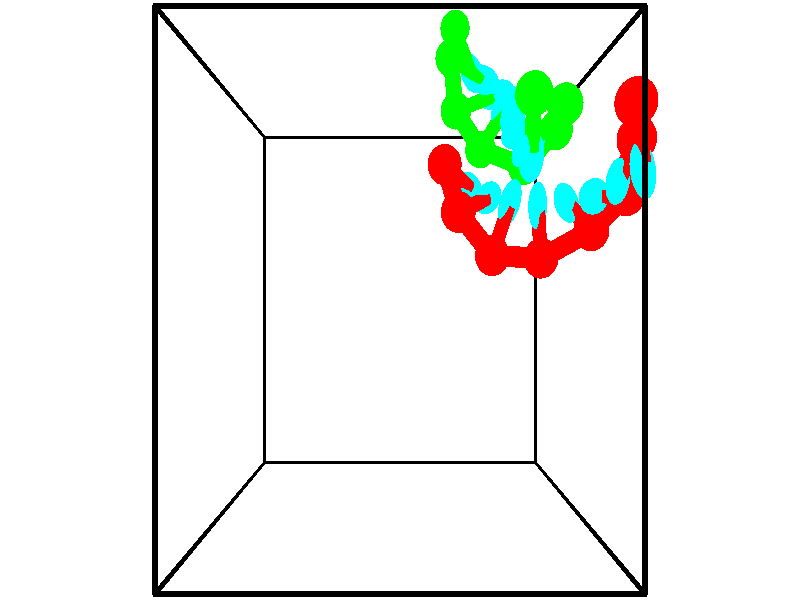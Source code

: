 // switches for output
#declare DRAW_BASES = 1; // possible values are 0, 1; only relevant for DNA ribbons
#declare DRAW_BASES_TYPE = 3; // possible values are 1, 2, 3; only relevant for DNA ribbons
#declare DRAW_FOG = 0; // set to 1 to enable fog

#include "colors.inc"

#include "transforms.inc"
background { rgb <1, 1, 1>}

#default {
   normal{
       ripples 0.25
       frequency 0.20
       turbulence 0.2
       lambda 5
   }
	finish {
		phong 0.1
		phong_size 40.
	}
}

// original window dimensions: 1024x640


// camera settings

camera {
	sky <-0, 1, 0>
	up <-0, 1, 0>
	right 1.6 * <1, 0, 0>
	location <2.5, 2.5, 11.1562>
	look_at <2.5, 2.5, 2.5>
	direction <0, 0, -8.6562>
	angle 67.0682
}


# declare cpy_camera_pos = <2.5, 2.5, 11.1562>;
# if (DRAW_FOG = 1)
fog {
	fog_type 2
	up vnormalize(cpy_camera_pos)
	color rgbt<1,1,1,0.3>
	distance 1e-5
	fog_alt 3e-3
	fog_offset 4
}
# end


// LIGHTS

# declare lum = 6;
global_settings {
	ambient_light rgb lum * <0.05, 0.05, 0.05>
	max_trace_level 15
}# declare cpy_direct_light_amount = 0.25;
light_source
{	1000 * <-1, -1, 1>,
	rgb lum * cpy_direct_light_amount
	parallel
}

light_source
{	1000 * <1, 1, -1>,
	rgb lum * cpy_direct_light_amount
	parallel
}

// strand 0

// nucleotide -1

// particle -1
sphere {
	<5.376850, 4.512064, 3.801823> 0.250000
	pigment { color rgbt <1,0,0,0> }
	no_shadow
}
cylinder {
	<5.415199, 4.114563, 3.824677>,  <5.438209, 3.876062, 3.838388>, 0.100000
	pigment { color rgbt <1,0,0,0> }
	no_shadow
}
cylinder {
	<5.415199, 4.114563, 3.824677>,  <5.376850, 4.512064, 3.801823>, 0.100000
	pigment { color rgbt <1,0,0,0> }
	no_shadow
}

// particle -1
sphere {
	<5.415199, 4.114563, 3.824677> 0.100000
	pigment { color rgbt <1,0,0,0> }
	no_shadow
}
sphere {
	0, 1
	scale<0.080000,0.200000,0.300000>
	matrix <-0.429355, -0.093070, -0.898327,
		0.898033, 0.061595, -0.435595,
		0.095873, -0.993752, 0.057133,
		5.443961, 3.816437, 3.841817>
	pigment { color rgbt <0,1,1,0> }
	no_shadow
}
cylinder {
	<5.623439, 4.271287, 3.189940>,  <5.376850, 4.512064, 3.801823>, 0.130000
	pigment { color rgbt <1,0,0,0> }
	no_shadow
}

// nucleotide -1

// particle -1
sphere {
	<5.623439, 4.271287, 3.189940> 0.250000
	pigment { color rgbt <1,0,0,0> }
	no_shadow
}
cylinder {
	<5.418297, 3.977211, 3.367241>,  <5.295211, 3.800765, 3.473622>, 0.100000
	pigment { color rgbt <1,0,0,0> }
	no_shadow
}
cylinder {
	<5.418297, 3.977211, 3.367241>,  <5.623439, 4.271287, 3.189940>, 0.100000
	pigment { color rgbt <1,0,0,0> }
	no_shadow
}

// particle -1
sphere {
	<5.418297, 3.977211, 3.367241> 0.100000
	pigment { color rgbt <1,0,0,0> }
	no_shadow
}
sphere {
	0, 1
	scale<0.080000,0.200000,0.300000>
	matrix <-0.606643, -0.054966, -0.793072,
		0.607423, -0.675628, -0.417809,
		-0.512856, -0.735191, 0.443253,
		5.264440, 3.756654, 3.500217>
	pigment { color rgbt <0,1,1,0> }
	no_shadow
}
cylinder {
	<5.653461, 3.723044, 2.750892>,  <5.623439, 4.271287, 3.189940>, 0.130000
	pigment { color rgbt <1,0,0,0> }
	no_shadow
}

// nucleotide -1

// particle -1
sphere {
	<5.653461, 3.723044, 2.750892> 0.250000
	pigment { color rgbt <1,0,0,0> }
	no_shadow
}
cylinder {
	<5.325333, 3.679031, 2.975380>,  <5.128456, 3.652624, 3.110072>, 0.100000
	pigment { color rgbt <1,0,0,0> }
	no_shadow
}
cylinder {
	<5.325333, 3.679031, 2.975380>,  <5.653461, 3.723044, 2.750892>, 0.100000
	pigment { color rgbt <1,0,0,0> }
	no_shadow
}

// particle -1
sphere {
	<5.325333, 3.679031, 2.975380> 0.100000
	pigment { color rgbt <1,0,0,0> }
	no_shadow
}
sphere {
	0, 1
	scale<0.080000,0.200000,0.300000>
	matrix <-0.571903, 0.158802, -0.804804,
		-0.000571, -0.981160, -0.193195,
		-0.820321, -0.110029, 0.561219,
		5.079237, 3.646022, 3.143746>
	pigment { color rgbt <0,1,1,0> }
	no_shadow
}
cylinder {
	<5.273459, 3.339119, 2.402189>,  <5.653461, 3.723044, 2.750892>, 0.130000
	pigment { color rgbt <1,0,0,0> }
	no_shadow
}

// nucleotide -1

// particle -1
sphere {
	<5.273459, 3.339119, 2.402189> 0.250000
	pigment { color rgbt <1,0,0,0> }
	no_shadow
}
cylinder {
	<5.002029, 3.496315, 2.650414>,  <4.839171, 3.590632, 2.799348>, 0.100000
	pigment { color rgbt <1,0,0,0> }
	no_shadow
}
cylinder {
	<5.002029, 3.496315, 2.650414>,  <5.273459, 3.339119, 2.402189>, 0.100000
	pigment { color rgbt <1,0,0,0> }
	no_shadow
}

// particle -1
sphere {
	<5.002029, 3.496315, 2.650414> 0.100000
	pigment { color rgbt <1,0,0,0> }
	no_shadow
}
sphere {
	0, 1
	scale<0.080000,0.200000,0.300000>
	matrix <-0.642828, 0.091046, -0.760580,
		-0.355399, -0.915025, 0.190843,
		-0.678574, 0.392989, 0.620561,
		4.798457, 3.614212, 2.836582>
	pigment { color rgbt <0,1,1,0> }
	no_shadow
}
cylinder {
	<4.584253, 3.013906, 2.230333>,  <5.273459, 3.339119, 2.402189>, 0.130000
	pigment { color rgbt <1,0,0,0> }
	no_shadow
}

// nucleotide -1

// particle -1
sphere {
	<4.584253, 3.013906, 2.230333> 0.250000
	pigment { color rgbt <1,0,0,0> }
	no_shadow
}
cylinder {
	<4.512962, 3.355606, 2.425674>,  <4.470188, 3.560627, 2.542879>, 0.100000
	pigment { color rgbt <1,0,0,0> }
	no_shadow
}
cylinder {
	<4.512962, 3.355606, 2.425674>,  <4.584253, 3.013906, 2.230333>, 0.100000
	pigment { color rgbt <1,0,0,0> }
	no_shadow
}

// particle -1
sphere {
	<4.512962, 3.355606, 2.425674> 0.100000
	pigment { color rgbt <1,0,0,0> }
	no_shadow
}
sphere {
	0, 1
	scale<0.080000,0.200000,0.300000>
	matrix <-0.692360, 0.243786, -0.679122,
		-0.699195, -0.459154, 0.548000,
		-0.178227, 0.854252, 0.488354,
		4.459494, 3.611881, 2.572181>
	pigment { color rgbt <0,1,1,0> }
	no_shadow
}
cylinder {
	<3.849661, 3.041547, 2.319246>,  <4.584253, 3.013906, 2.230333>, 0.130000
	pigment { color rgbt <1,0,0,0> }
	no_shadow
}

// nucleotide -1

// particle -1
sphere {
	<3.849661, 3.041547, 2.319246> 0.250000
	pigment { color rgbt <1,0,0,0> }
	no_shadow
}
cylinder {
	<4.000259, 3.411987, 2.309563>,  <4.090619, 3.634252, 2.303753>, 0.100000
	pigment { color rgbt <1,0,0,0> }
	no_shadow
}
cylinder {
	<4.000259, 3.411987, 2.309563>,  <3.849661, 3.041547, 2.319246>, 0.100000
	pigment { color rgbt <1,0,0,0> }
	no_shadow
}

// particle -1
sphere {
	<4.000259, 3.411987, 2.309563> 0.100000
	pigment { color rgbt <1,0,0,0> }
	no_shadow
}
sphere {
	0, 1
	scale<0.080000,0.200000,0.300000>
	matrix <-0.604316, 0.225704, -0.764107,
		-0.702177, 0.302313, 0.644635,
		0.376496, 0.926102, -0.024209,
		4.113208, 3.689818, 2.302300>
	pigment { color rgbt <0,1,1,0> }
	no_shadow
}
cylinder {
	<3.340304, 3.557444, 2.446648>,  <3.849661, 3.041547, 2.319246>, 0.130000
	pigment { color rgbt <1,0,0,0> }
	no_shadow
}

// nucleotide -1

// particle -1
sphere {
	<3.340304, 3.557444, 2.446648> 0.250000
	pigment { color rgbt <1,0,0,0> }
	no_shadow
}
cylinder {
	<3.624489, 3.689629, 2.198120>,  <3.795000, 3.768939, 2.049004>, 0.100000
	pigment { color rgbt <1,0,0,0> }
	no_shadow
}
cylinder {
	<3.624489, 3.689629, 2.198120>,  <3.340304, 3.557444, 2.446648>, 0.100000
	pigment { color rgbt <1,0,0,0> }
	no_shadow
}

// particle -1
sphere {
	<3.624489, 3.689629, 2.198120> 0.100000
	pigment { color rgbt <1,0,0,0> }
	no_shadow
}
sphere {
	0, 1
	scale<0.080000,0.200000,0.300000>
	matrix <-0.690434, 0.156475, -0.706270,
		-0.136174, 0.930758, 0.339331,
		0.710463, 0.330461, -0.621319,
		3.837628, 3.788767, 2.011724>
	pigment { color rgbt <0,1,1,0> }
	no_shadow
}
cylinder {
	<3.157578, 4.162696, 2.254720>,  <3.340304, 3.557444, 2.446648>, 0.130000
	pigment { color rgbt <1,0,0,0> }
	no_shadow
}

// nucleotide -1

// particle -1
sphere {
	<3.157578, 4.162696, 2.254720> 0.250000
	pigment { color rgbt <1,0,0,0> }
	no_shadow
}
cylinder {
	<3.411926, 4.033371, 1.974396>,  <3.564536, 3.955776, 1.806201>, 0.100000
	pigment { color rgbt <1,0,0,0> }
	no_shadow
}
cylinder {
	<3.411926, 4.033371, 1.974396>,  <3.157578, 4.162696, 2.254720>, 0.100000
	pigment { color rgbt <1,0,0,0> }
	no_shadow
}

// particle -1
sphere {
	<3.411926, 4.033371, 1.974396> 0.100000
	pigment { color rgbt <1,0,0,0> }
	no_shadow
}
sphere {
	0, 1
	scale<0.080000,0.200000,0.300000>
	matrix <-0.712465, 0.103235, -0.694072,
		0.296750, 0.940645, -0.164704,
		0.635872, -0.323312, -0.700811,
		3.602688, 3.936377, 1.764152>
	pigment { color rgbt <0,1,1,0> }
	no_shadow
}
// strand 1

// nucleotide -1

// particle -1
sphere {
	<3.448089, 6.401628, 0.749011> 0.250000
	pigment { color rgbt <0,1,0,0> }
	no_shadow
}
cylinder {
	<3.633823, 6.078247, 0.604347>,  <3.745264, 5.884218, 0.517549>, 0.100000
	pigment { color rgbt <0,1,0,0> }
	no_shadow
}
cylinder {
	<3.633823, 6.078247, 0.604347>,  <3.448089, 6.401628, 0.749011>, 0.100000
	pigment { color rgbt <0,1,0,0> }
	no_shadow
}

// particle -1
sphere {
	<3.633823, 6.078247, 0.604347> 0.100000
	pigment { color rgbt <0,1,0,0> }
	no_shadow
}
sphere {
	0, 1
	scale<0.080000,0.200000,0.300000>
	matrix <0.292886, -0.245205, 0.924171,
		-0.835829, -0.535050, 0.122927,
		0.464335, -0.808453, -0.361658,
		3.773124, 5.835711, 0.495850>
	pigment { color rgbt <0,1,1,0> }
	no_shadow
}
cylinder {
	<3.332994, 5.815252, 1.234299>,  <3.448089, 6.401628, 0.749011>, 0.130000
	pigment { color rgbt <0,1,0,0> }
	no_shadow
}

// nucleotide -1

// particle -1
sphere {
	<3.332994, 5.815252, 1.234299> 0.250000
	pigment { color rgbt <0,1,0,0> }
	no_shadow
}
cylinder {
	<3.669437, 5.695297, 1.054253>,  <3.871304, 5.623324, 0.946225>, 0.100000
	pigment { color rgbt <0,1,0,0> }
	no_shadow
}
cylinder {
	<3.669437, 5.695297, 1.054253>,  <3.332994, 5.815252, 1.234299>, 0.100000
	pigment { color rgbt <0,1,0,0> }
	no_shadow
}

// particle -1
sphere {
	<3.669437, 5.695297, 1.054253> 0.100000
	pigment { color rgbt <0,1,0,0> }
	no_shadow
}
sphere {
	0, 1
	scale<0.080000,0.200000,0.300000>
	matrix <0.201130, -0.599110, 0.774993,
		-0.502080, -0.742385, -0.443600,
		0.841108, -0.299887, -0.450117,
		3.921770, 5.605331, 0.919218>
	pigment { color rgbt <0,1,1,0> }
	no_shadow
}
cylinder {
	<3.420914, 5.099461, 1.203813>,  <3.332994, 5.815252, 1.234299>, 0.130000
	pigment { color rgbt <0,1,0,0> }
	no_shadow
}

// nucleotide -1

// particle -1
sphere {
	<3.420914, 5.099461, 1.203813> 0.250000
	pigment { color rgbt <0,1,0,0> }
	no_shadow
}
cylinder {
	<3.801201, 5.223282, 1.210915>,  <4.029373, 5.297575, 1.215176>, 0.100000
	pigment { color rgbt <0,1,0,0> }
	no_shadow
}
cylinder {
	<3.801201, 5.223282, 1.210915>,  <3.420914, 5.099461, 1.203813>, 0.100000
	pigment { color rgbt <0,1,0,0> }
	no_shadow
}

// particle -1
sphere {
	<3.801201, 5.223282, 1.210915> 0.100000
	pigment { color rgbt <0,1,0,0> }
	no_shadow
}
sphere {
	0, 1
	scale<0.080000,0.200000,0.300000>
	matrix <0.178591, -0.593512, 0.784760,
		0.253462, -0.742914, -0.619545,
		0.950717, 0.309552, 0.017755,
		4.086416, 5.316147, 1.216241>
	pigment { color rgbt <0,1,1,0> }
	no_shadow
}
cylinder {
	<3.826658, 4.563725, 1.202054>,  <3.420914, 5.099461, 1.203813>, 0.130000
	pigment { color rgbt <0,1,0,0> }
	no_shadow
}

// nucleotide -1

// particle -1
sphere {
	<3.826658, 4.563725, 1.202054> 0.250000
	pigment { color rgbt <0,1,0,0> }
	no_shadow
}
cylinder {
	<4.034901, 4.851013, 1.386719>,  <4.159846, 5.023386, 1.497517>, 0.100000
	pigment { color rgbt <0,1,0,0> }
	no_shadow
}
cylinder {
	<4.034901, 4.851013, 1.386719>,  <3.826658, 4.563725, 1.202054>, 0.100000
	pigment { color rgbt <0,1,0,0> }
	no_shadow
}

// particle -1
sphere {
	<4.034901, 4.851013, 1.386719> 0.100000
	pigment { color rgbt <0,1,0,0> }
	no_shadow
}
sphere {
	0, 1
	scale<0.080000,0.200000,0.300000>
	matrix <0.077863, -0.578400, 0.812029,
		0.850240, -0.386800, -0.357041,
		0.520605, 0.718220, 0.461661,
		4.191082, 5.066479, 1.525217>
	pigment { color rgbt <0,1,1,0> }
	no_shadow
}
cylinder {
	<4.500608, 4.300538, 1.394730>,  <3.826658, 4.563725, 1.202054>, 0.130000
	pigment { color rgbt <0,1,0,0> }
	no_shadow
}

// nucleotide -1

// particle -1
sphere {
	<4.500608, 4.300538, 1.394730> 0.250000
	pigment { color rgbt <0,1,0,0> }
	no_shadow
}
cylinder {
	<4.354713, 4.566666, 1.655289>,  <4.267176, 4.726342, 1.811624>, 0.100000
	pigment { color rgbt <0,1,0,0> }
	no_shadow
}
cylinder {
	<4.354713, 4.566666, 1.655289>,  <4.500608, 4.300538, 1.394730>, 0.100000
	pigment { color rgbt <0,1,0,0> }
	no_shadow
}

// particle -1
sphere {
	<4.354713, 4.566666, 1.655289> 0.100000
	pigment { color rgbt <0,1,0,0> }
	no_shadow
}
sphere {
	0, 1
	scale<0.080000,0.200000,0.300000>
	matrix <0.232261, -0.612466, 0.755606,
		0.901677, 0.426892, 0.068862,
		-0.364738, 0.665319, 0.651397,
		4.245292, 4.766261, 1.850708>
	pigment { color rgbt <0,1,1,0> }
	no_shadow
}
cylinder {
	<4.897313, 4.673207, 1.877573>,  <4.500608, 4.300538, 1.394730>, 0.130000
	pigment { color rgbt <0,1,0,0> }
	no_shadow
}

// nucleotide -1

// particle -1
sphere {
	<4.897313, 4.673207, 1.877573> 0.250000
	pigment { color rgbt <0,1,0,0> }
	no_shadow
}
cylinder {
	<4.536140, 4.608292, 2.036758>,  <4.319437, 4.569343, 2.132270>, 0.100000
	pigment { color rgbt <0,1,0,0> }
	no_shadow
}
cylinder {
	<4.536140, 4.608292, 2.036758>,  <4.897313, 4.673207, 1.877573>, 0.100000
	pigment { color rgbt <0,1,0,0> }
	no_shadow
}

// particle -1
sphere {
	<4.536140, 4.608292, 2.036758> 0.100000
	pigment { color rgbt <0,1,0,0> }
	no_shadow
}
sphere {
	0, 1
	scale<0.080000,0.200000,0.300000>
	matrix <0.416797, -0.556553, 0.718700,
		0.104852, 0.814808, 0.570171,
		-0.902932, -0.162288, 0.397965,
		4.265261, 4.559605, 2.156148>
	pigment { color rgbt <0,1,1,0> }
	no_shadow
}
cylinder {
	<4.850261, 4.820393, 2.566558>,  <4.897313, 4.673207, 1.877573>, 0.130000
	pigment { color rgbt <0,1,0,0> }
	no_shadow
}

// nucleotide -1

// particle -1
sphere {
	<4.850261, 4.820393, 2.566558> 0.250000
	pigment { color rgbt <0,1,0,0> }
	no_shadow
}
cylinder {
	<4.564499, 4.544937, 2.516914>,  <4.393042, 4.379664, 2.487128>, 0.100000
	pigment { color rgbt <0,1,0,0> }
	no_shadow
}
cylinder {
	<4.564499, 4.544937, 2.516914>,  <4.850261, 4.820393, 2.566558>, 0.100000
	pigment { color rgbt <0,1,0,0> }
	no_shadow
}

// particle -1
sphere {
	<4.564499, 4.544937, 2.516914> 0.100000
	pigment { color rgbt <0,1,0,0> }
	no_shadow
}
sphere {
	0, 1
	scale<0.080000,0.200000,0.300000>
	matrix <0.311515, -0.471823, 0.824828,
		-0.626566, 0.550599, 0.551594,
		-0.714404, -0.688639, -0.124109,
		4.350178, 4.338346, 2.479682>
	pigment { color rgbt <0,1,1,0> }
	no_shadow
}
cylinder {
	<4.290474, 4.796029, 3.098774>,  <4.850261, 4.820393, 2.566558>, 0.130000
	pigment { color rgbt <0,1,0,0> }
	no_shadow
}

// nucleotide -1

// particle -1
sphere {
	<4.290474, 4.796029, 3.098774> 0.250000
	pigment { color rgbt <0,1,0,0> }
	no_shadow
}
cylinder {
	<4.301693, 4.424957, 2.949844>,  <4.308424, 4.202314, 2.860486>, 0.100000
	pigment { color rgbt <0,1,0,0> }
	no_shadow
}
cylinder {
	<4.301693, 4.424957, 2.949844>,  <4.290474, 4.796029, 3.098774>, 0.100000
	pigment { color rgbt <0,1,0,0> }
	no_shadow
}

// particle -1
sphere {
	<4.301693, 4.424957, 2.949844> 0.100000
	pigment { color rgbt <0,1,0,0> }
	no_shadow
}
sphere {
	0, 1
	scale<0.080000,0.200000,0.300000>
	matrix <0.368663, -0.336615, 0.866474,
		-0.929140, -0.161564, 0.332560,
		0.028046, -0.927678, -0.372325,
		4.310107, 4.146654, 2.838147>
	pigment { color rgbt <0,1,1,0> }
	no_shadow
}
// box output
cylinder {
	<0.000000, 0.000000, 0.000000>,  <5.000000, 0.000000, 0.000000>, 0.025000
	pigment { color rgbt <0,0,0,0> }
	no_shadow
}
cylinder {
	<0.000000, 0.000000, 0.000000>,  <0.000000, 5.000000, 0.000000>, 0.025000
	pigment { color rgbt <0,0,0,0> }
	no_shadow
}
cylinder {
	<0.000000, 0.000000, 0.000000>,  <0.000000, 0.000000, 5.000000>, 0.025000
	pigment { color rgbt <0,0,0,0> }
	no_shadow
}
cylinder {
	<5.000000, 5.000000, 5.000000>,  <0.000000, 5.000000, 5.000000>, 0.025000
	pigment { color rgbt <0,0,0,0> }
	no_shadow
}
cylinder {
	<5.000000, 5.000000, 5.000000>,  <5.000000, 0.000000, 5.000000>, 0.025000
	pigment { color rgbt <0,0,0,0> }
	no_shadow
}
cylinder {
	<5.000000, 5.000000, 5.000000>,  <5.000000, 5.000000, 0.000000>, 0.025000
	pigment { color rgbt <0,0,0,0> }
	no_shadow
}
cylinder {
	<0.000000, 0.000000, 5.000000>,  <0.000000, 5.000000, 5.000000>, 0.025000
	pigment { color rgbt <0,0,0,0> }
	no_shadow
}
cylinder {
	<0.000000, 0.000000, 5.000000>,  <5.000000, 0.000000, 5.000000>, 0.025000
	pigment { color rgbt <0,0,0,0> }
	no_shadow
}
cylinder {
	<5.000000, 5.000000, 0.000000>,  <0.000000, 5.000000, 0.000000>, 0.025000
	pigment { color rgbt <0,0,0,0> }
	no_shadow
}
cylinder {
	<5.000000, 5.000000, 0.000000>,  <5.000000, 0.000000, 0.000000>, 0.025000
	pigment { color rgbt <0,0,0,0> }
	no_shadow
}
cylinder {
	<5.000000, 0.000000, 5.000000>,  <5.000000, 0.000000, 0.000000>, 0.025000
	pigment { color rgbt <0,0,0,0> }
	no_shadow
}
cylinder {
	<0.000000, 5.000000, 0.000000>,  <0.000000, 5.000000, 5.000000>, 0.025000
	pigment { color rgbt <0,0,0,0> }
	no_shadow
}
// end of box output

